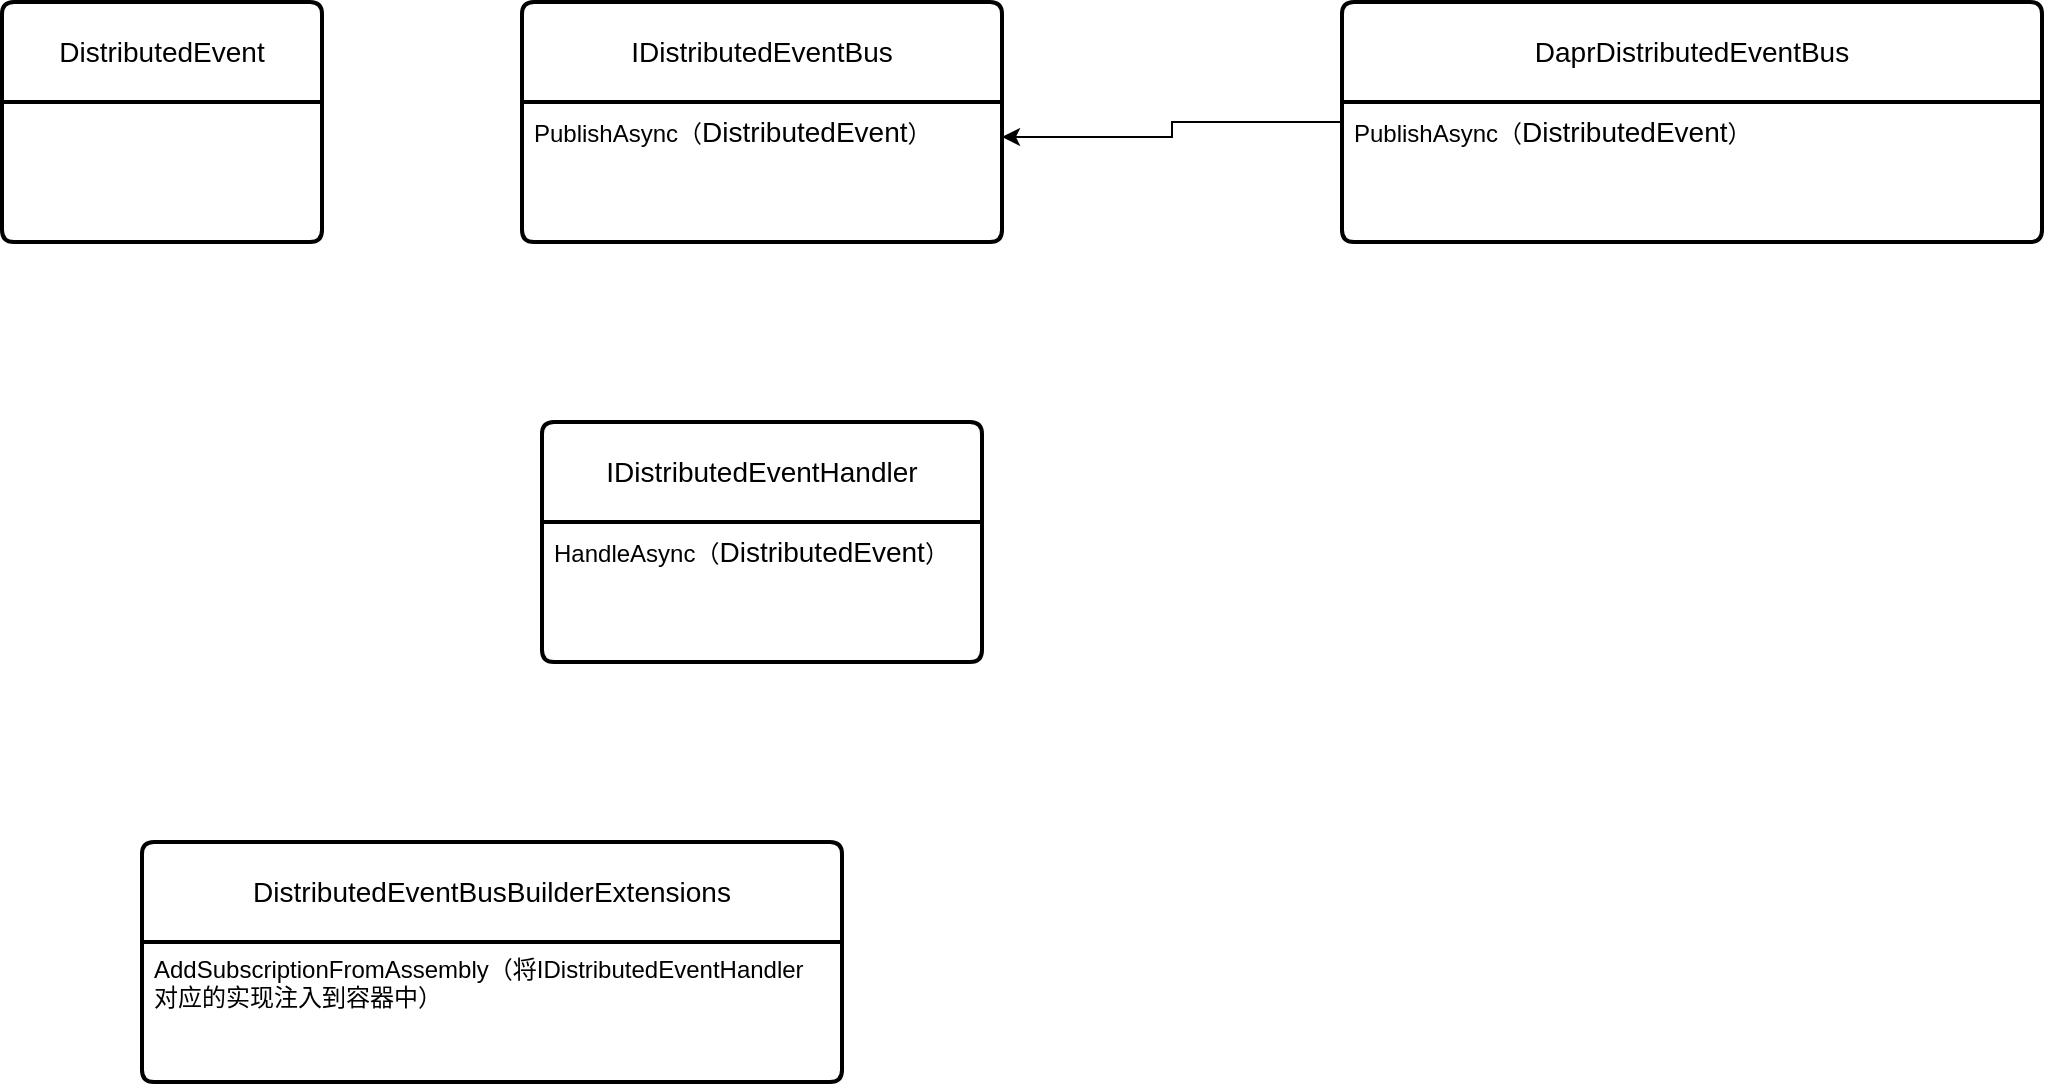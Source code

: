 <mxfile version="24.7.15">
  <diagram name="第 1 页" id="5UTdUSCFDeGSHlMIjqyq">
    <mxGraphModel dx="1434" dy="738" grid="1" gridSize="10" guides="1" tooltips="1" connect="1" arrows="1" fold="1" page="1" pageScale="1" pageWidth="827" pageHeight="1169" math="0" shadow="0">
      <root>
        <mxCell id="0" />
        <mxCell id="1" parent="0" />
        <mxCell id="3pO6pO-CsgbG8wy_Jp-4-3" value="IDistributedEventBus" style="swimlane;childLayout=stackLayout;horizontal=1;startSize=50;horizontalStack=0;rounded=1;fontSize=14;fontStyle=0;strokeWidth=2;resizeParent=0;resizeLast=1;shadow=0;dashed=0;align=center;arcSize=4;whiteSpace=wrap;html=1;" parent="1" vertex="1">
          <mxGeometry x="340" y="310" width="240" height="120" as="geometry" />
        </mxCell>
        <mxCell id="3pO6pO-CsgbG8wy_Jp-4-4" value="PublishAsync（&lt;span style=&quot;font-size: 14px; text-align: center; text-wrap: wrap;&quot;&gt;DistributedEvent&lt;/span&gt;）" style="align=left;strokeColor=none;fillColor=none;spacingLeft=4;fontSize=12;verticalAlign=top;resizable=0;rotatable=0;part=1;html=1;" parent="3pO6pO-CsgbG8wy_Jp-4-3" vertex="1">
          <mxGeometry y="50" width="240" height="70" as="geometry" />
        </mxCell>
        <mxCell id="3pO6pO-CsgbG8wy_Jp-4-5" value="DistributedEvent" style="swimlane;childLayout=stackLayout;horizontal=1;startSize=50;horizontalStack=0;rounded=1;fontSize=14;fontStyle=0;strokeWidth=2;resizeParent=0;resizeLast=1;shadow=0;dashed=0;align=center;arcSize=4;whiteSpace=wrap;html=1;" parent="1" vertex="1">
          <mxGeometry x="80" y="310" width="160" height="120" as="geometry" />
        </mxCell>
        <mxCell id="3pO6pO-CsgbG8wy_Jp-4-12" value="IDistributedEventHandler" style="swimlane;childLayout=stackLayout;horizontal=1;startSize=50;horizontalStack=0;rounded=1;fontSize=14;fontStyle=0;strokeWidth=2;resizeParent=0;resizeLast=1;shadow=0;dashed=0;align=center;arcSize=4;whiteSpace=wrap;html=1;" parent="1" vertex="1">
          <mxGeometry x="350" y="520" width="220" height="120" as="geometry" />
        </mxCell>
        <mxCell id="3pO6pO-CsgbG8wy_Jp-4-13" value="HandleAsync（&lt;span style=&quot;font-size: 14px; text-align: center; text-wrap: wrap;&quot;&gt;DistributedEvent&lt;/span&gt;）" style="align=left;strokeColor=none;fillColor=none;spacingLeft=4;fontSize=12;verticalAlign=top;resizable=0;rotatable=0;part=1;html=1;" parent="3pO6pO-CsgbG8wy_Jp-4-12" vertex="1">
          <mxGeometry y="50" width="220" height="70" as="geometry" />
        </mxCell>
        <mxCell id="PpV6DBX44y8emLoChryG-1" value="DistributedEventBusBuilderExtensions" style="swimlane;childLayout=stackLayout;horizontal=1;startSize=50;horizontalStack=0;rounded=1;fontSize=14;fontStyle=0;strokeWidth=2;resizeParent=0;resizeLast=1;shadow=0;dashed=0;align=center;arcSize=4;whiteSpace=wrap;html=1;" parent="1" vertex="1">
          <mxGeometry x="150" y="730" width="350" height="120" as="geometry" />
        </mxCell>
        <mxCell id="PpV6DBX44y8emLoChryG-2" value="AddSubscriptionFromAssembly（将IDistributedEventHandler&lt;div&gt;对应的实现注入到容器中）&lt;div&gt;&lt;br&gt;&lt;/div&gt;&lt;/div&gt;" style="align=left;strokeColor=none;fillColor=none;spacingLeft=4;fontSize=12;verticalAlign=top;resizable=0;rotatable=0;part=1;html=1;" parent="PpV6DBX44y8emLoChryG-1" vertex="1">
          <mxGeometry y="50" width="350" height="70" as="geometry" />
        </mxCell>
        <mxCell id="yAZPlo5cQUQx6j2eBToR-3" style="edgeStyle=orthogonalEdgeStyle;rounded=0;orthogonalLoop=1;jettySize=auto;html=1;entryX=1;entryY=0.25;entryDx=0;entryDy=0;" edge="1" parent="1" source="yAZPlo5cQUQx6j2eBToR-1" target="3pO6pO-CsgbG8wy_Jp-4-4">
          <mxGeometry relative="1" as="geometry" />
        </mxCell>
        <mxCell id="yAZPlo5cQUQx6j2eBToR-1" value="DaprDistributedEventBus" style="swimlane;childLayout=stackLayout;horizontal=1;startSize=50;horizontalStack=0;rounded=1;fontSize=14;fontStyle=0;strokeWidth=2;resizeParent=0;resizeLast=1;shadow=0;dashed=0;align=center;arcSize=4;whiteSpace=wrap;html=1;" vertex="1" parent="1">
          <mxGeometry x="750" y="310" width="350" height="120" as="geometry" />
        </mxCell>
        <mxCell id="yAZPlo5cQUQx6j2eBToR-2" value="PublishAsync（&lt;span style=&quot;text-wrap: wrap; font-size: 14px; text-align: center;&quot;&gt;DistributedEvent&lt;/span&gt;）" style="align=left;strokeColor=none;fillColor=none;spacingLeft=4;fontSize=12;verticalAlign=top;resizable=0;rotatable=0;part=1;html=1;" vertex="1" parent="yAZPlo5cQUQx6j2eBToR-1">
          <mxGeometry y="50" width="350" height="70" as="geometry" />
        </mxCell>
      </root>
    </mxGraphModel>
  </diagram>
</mxfile>

